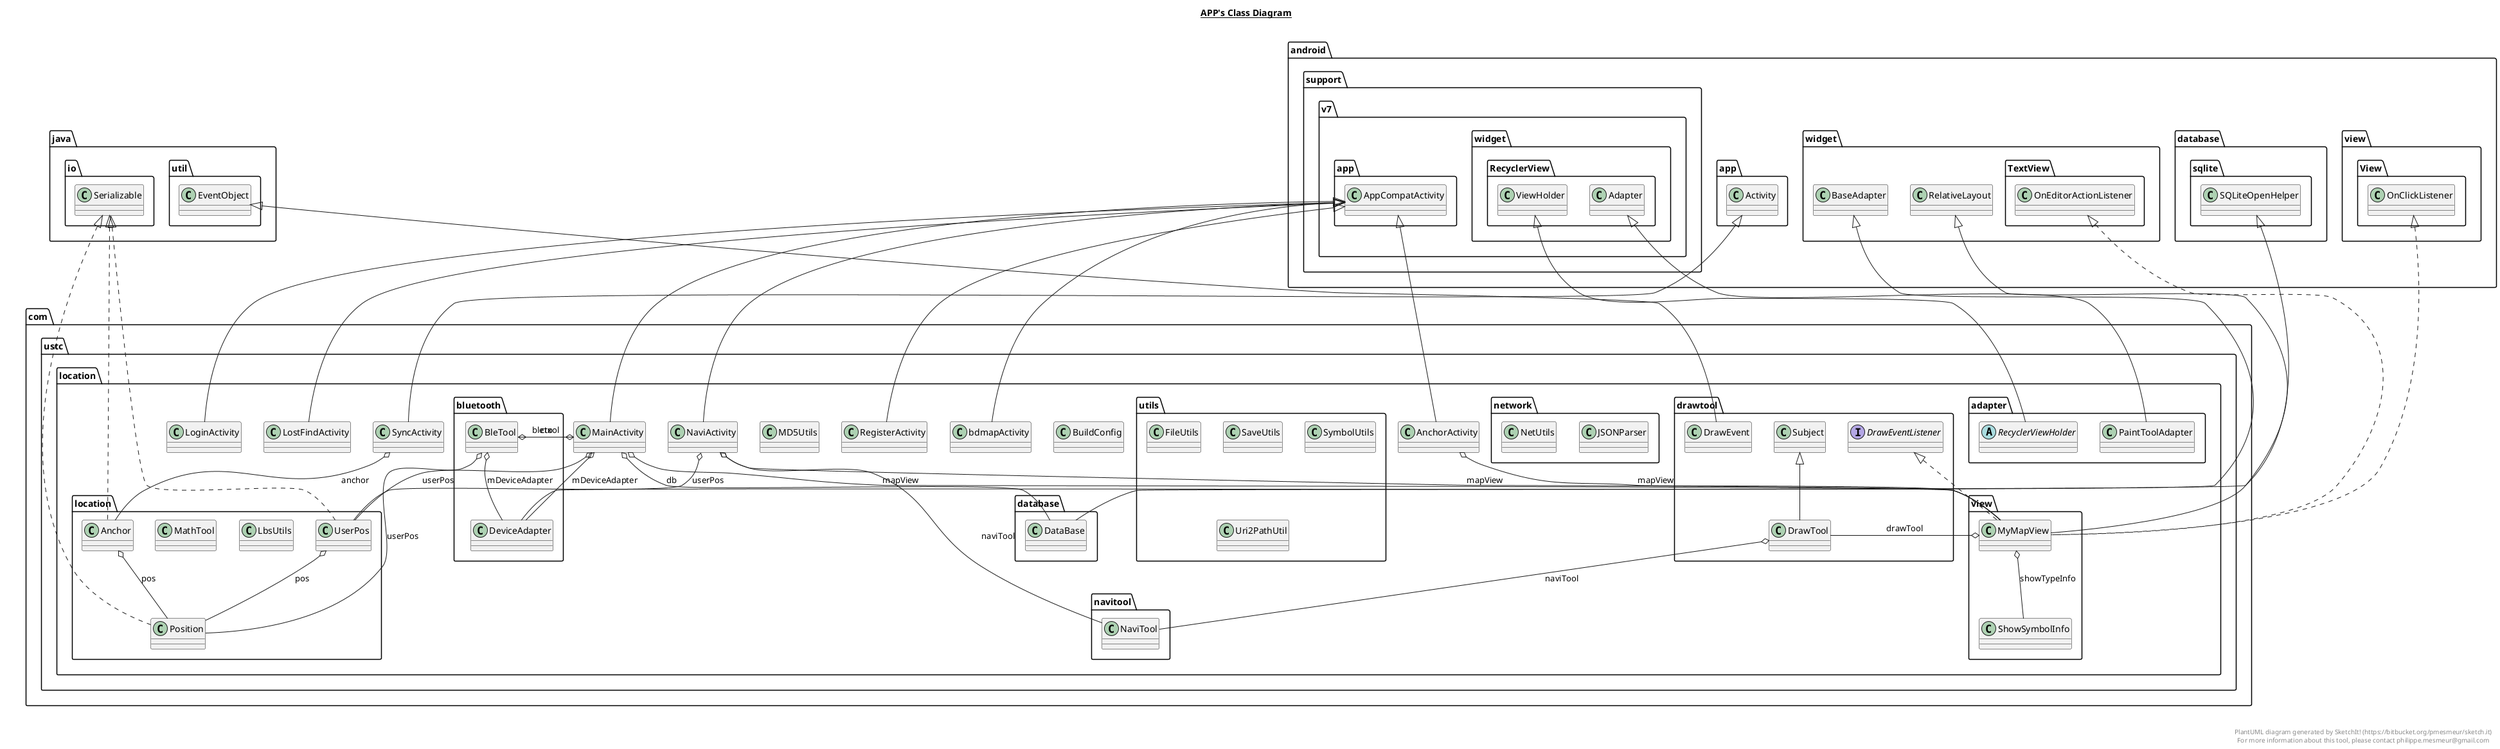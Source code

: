 @startuml

title __APP's Class Diagram__\n

  namespace com.ustc.location {
    class com.ustc.location.AnchorActivity {
    }
  }
  

  namespace com.ustc.location {
    class com.ustc.location.BuildConfig {
    }
  }
  

  namespace com.ustc.location {
    class com.ustc.location.LoginActivity {
    }
  }
  

  namespace com.ustc.location {
    class com.ustc.location.LostFindActivity {
    }
  }
  

  namespace com.ustc.location {
    class com.ustc.location.MD5Utils {
    }
  }
  

  namespace com.ustc.location {
    class com.ustc.location.MainActivity {
    }
  }
  

  namespace com.ustc.location {
    class com.ustc.location.NaviActivity {
    }
  }
  

  namespace com.ustc.location {
    class com.ustc.location.RegisterActivity {
    }
  }
  

  namespace com.ustc.location {
    class com.ustc.location.SyncActivity {
    }
  }
  

  namespace com.ustc.location {
    namespace adapter {
      class com.ustc.location.adapter.PaintToolAdapter {
      }
    }
  }
  

  namespace com.ustc.location {
    namespace adapter {
      abstract class com.ustc.location.adapter.RecyclerViewHolder {
      }
    }
  }
  

  namespace com.ustc.location {
    class com.ustc.location.bdmapActivity {
    }
  }
  

  namespace com.ustc.location {
    namespace bluetooth {
      class com.ustc.location.bluetooth.BleTool {
      }
    }
  }
  

  namespace com.ustc.location {
    namespace bluetooth {
      class com.ustc.location.bluetooth.DeviceAdapter {
      }
    }
  }
  

  namespace com.ustc.location {
    namespace database {
      class com.ustc.location.database.DataBase {
      }
    }
  }
  

  namespace com.ustc.location {
    namespace drawtool {
      class com.ustc.location.drawtool.DrawEvent {
      }
    }
  }
  

  namespace com.ustc.location {
    namespace drawtool {
      interface com.ustc.location.drawtool.DrawEventListener {
      }
    }
  }
  

  namespace com.ustc.location {
    namespace drawtool {
      class com.ustc.location.drawtool.DrawTool {
      }
    }
  }
  

  namespace com.ustc.location {
    namespace drawtool {
      class com.ustc.location.drawtool.Subject {
      }
    }
  }
  

  namespace com.ustc.location {
    namespace location {
      class com.ustc.location.location.Anchor {
      }
    }
  }
  

  namespace com.ustc.location {
    namespace location {
      class com.ustc.location.location.LbsUtils {
      }
    }
  }
  

  namespace com.ustc.location {
    namespace location {
      class com.ustc.location.location.MathTool {
      }
    }
  }
  

  namespace com.ustc.location {
    namespace location {
      class com.ustc.location.location.Position {
      }
    }
  }
  

  namespace com.ustc.location {
    namespace location {
      class com.ustc.location.location.UserPos {
      }
    }
  }
  

  namespace com.ustc.location {
    namespace navitool {
      class com.ustc.location.navitool.NaviTool {
      }
    }
  }
  

  namespace com.ustc.location {
    namespace network {
      class com.ustc.location.network.JSONParser {
      }
    }
  }
  

  namespace com.ustc.location {
    namespace network {
      class com.ustc.location.network.NetUtils {
      }
    }
  }
  

  namespace com.ustc.location {
    namespace utils {
      class com.ustc.location.utils.FileUtils {
      }
    }
  }
  

  namespace com.ustc.location {
    namespace utils {
      class com.ustc.location.utils.SaveUtils {
      }
    }
  }
  

  namespace com.ustc.location {
    namespace utils {
      class com.ustc.location.utils.SymbolUtils {
      }
    }
  }
  

  namespace com.ustc.location {
    namespace utils {
      class com.ustc.location.utils.Uri2PathUtil {
      }
    }
  }
  

  namespace com.ustc.location {
    namespace view {
      class com.ustc.location.view.MyMapView {
      }
    }
  }
  

  namespace com.ustc.location {
    namespace view {
      class com.ustc.location.view.ShowSymbolInfo {
      }
    }
  }
  

  com.ustc.location.AnchorActivity -up-|> android.support.v7.app.AppCompatActivity
  com.ustc.location.AnchorActivity o-- com.ustc.location.view.MyMapView : mapView
  com.ustc.location.LoginActivity -up-|> android.support.v7.app.AppCompatActivity
  com.ustc.location.LostFindActivity -up-|> android.support.v7.app.AppCompatActivity
  com.ustc.location.MainActivity -up-|> android.support.v7.app.AppCompatActivity
  com.ustc.location.MainActivity o-- com.ustc.location.bluetooth.BleTool : bletool
  com.ustc.location.MainActivity o-- com.ustc.location.database.DataBase : db
  com.ustc.location.MainActivity o-- com.ustc.location.MainActivity.LbsThread : lbsThread
  com.ustc.location.MainActivity o-- com.ustc.location.bluetooth.DeviceAdapter : mDeviceAdapter
  com.ustc.location.MainActivity o-- com.ustc.location.view.MyMapView : mapView
  com.ustc.location.MainActivity o-- com.ustc.location.MainActivity.SyncThread : syncThread
  com.ustc.location.MainActivity o-- com.ustc.location.location.UserPos : userPos
  com.ustc.location.NaviActivity -up-|> android.support.v7.app.AppCompatActivity
  com.ustc.location.NaviActivity o-- com.ustc.location.view.MyMapView : mapView
  com.ustc.location.NaviActivity o-- com.ustc.location.navitool.NaviTool : naviTool
  com.ustc.location.NaviActivity o-- com.ustc.location.location.UserPos : userPos
  com.ustc.location.RegisterActivity -up-|> android.support.v7.app.AppCompatActivity
  com.ustc.location.SyncActivity -up-|> android.app.Activity
  com.ustc.location.SyncActivity o-- com.ustc.location.location.Anchor : anchor
  com.ustc.location.adapter.PaintToolAdapter -up-|> android.support.v7.widget.RecyclerView.Adapter
  com.ustc.location.adapter.PaintToolAdapter o-- com.ustc.location.adapter.RecyclerViewHolder.RVItemClickListener : listener
  com.ustc.location.adapter.RecyclerViewHolder -up-|> android.support.v7.widget.RecyclerView.ViewHolder
  com.ustc.location.adapter.RecyclerViewHolder o-- com.ustc.location.adapter.RecyclerViewHolder.RVItemClickListener : listener
  com.ustc.location.bdmapActivity -up-|> android.support.v7.app.AppCompatActivity
  com.ustc.location.bluetooth.BleTool o-- com.ustc.location.MainActivity : ctx
  com.ustc.location.bluetooth.BleTool o-- com.ustc.location.bluetooth.DeviceAdapter : mDeviceAdapter
  com.ustc.location.bluetooth.BleTool o-- com.ustc.location.location.Position : userPos
  com.ustc.location.bluetooth.DeviceAdapter -up-|> android.widget.BaseAdapter
  com.ustc.location.database.DataBase -up-|> android.database.sqlite.SQLiteOpenHelper
  com.ustc.location.drawtool.DrawEvent -up-|> java.util.EventObject
  com.ustc.location.drawtool.DrawTool -up-|> com.ustc.location.drawtool.Subject
  com.ustc.location.drawtool.DrawTool o-- com.ustc.location.drawtool.DrawTool.DrawTouchListener : drawListener
  com.ustc.location.drawtool.DrawTool o-- com.ustc.location.navitool.NaviTool : naviTool
  com.ustc.location.location.Anchor .up.|> java.io.Serializable
  com.ustc.location.location.Anchor o-- com.ustc.location.location.Position : pos
  com.ustc.location.location.Position .up.|> java.io.Serializable
  com.ustc.location.location.UserPos .up.|> java.io.Serializable
  com.ustc.location.location.UserPos o-- com.ustc.location.location.Position : pos
  com.ustc.location.utils.FileUtils o-- com.ustc.location.utils.FileUtils.FileOperateCallback : callback
  com.ustc.location.view.MyMapView .up.|> android.view.View.OnClickListener
  com.ustc.location.view.MyMapView .up.|> android.widget.TextView.OnEditorActionListener
  com.ustc.location.view.MyMapView .up.|> com.ustc.location.adapter.RecyclerViewHolder.RVItemClickListener
  com.ustc.location.view.MyMapView .up.|> com.ustc.location.drawtool.DrawEventListener
  com.ustc.location.view.MyMapView -up-|> android.widget.RelativeLayout
  com.ustc.location.view.MyMapView o-- com.ustc.location.drawtool.DrawTool : drawTool
  com.ustc.location.view.MyMapView o-- com.ustc.location.view.ShowSymbolInfo : showTypeInfo


right footer


PlantUML diagram generated by SketchIt! (https://bitbucket.org/pmesmeur/sketch.it)
For more information about this tool, please contact philippe.mesmeur@gmail.com
endfooter

@enduml
